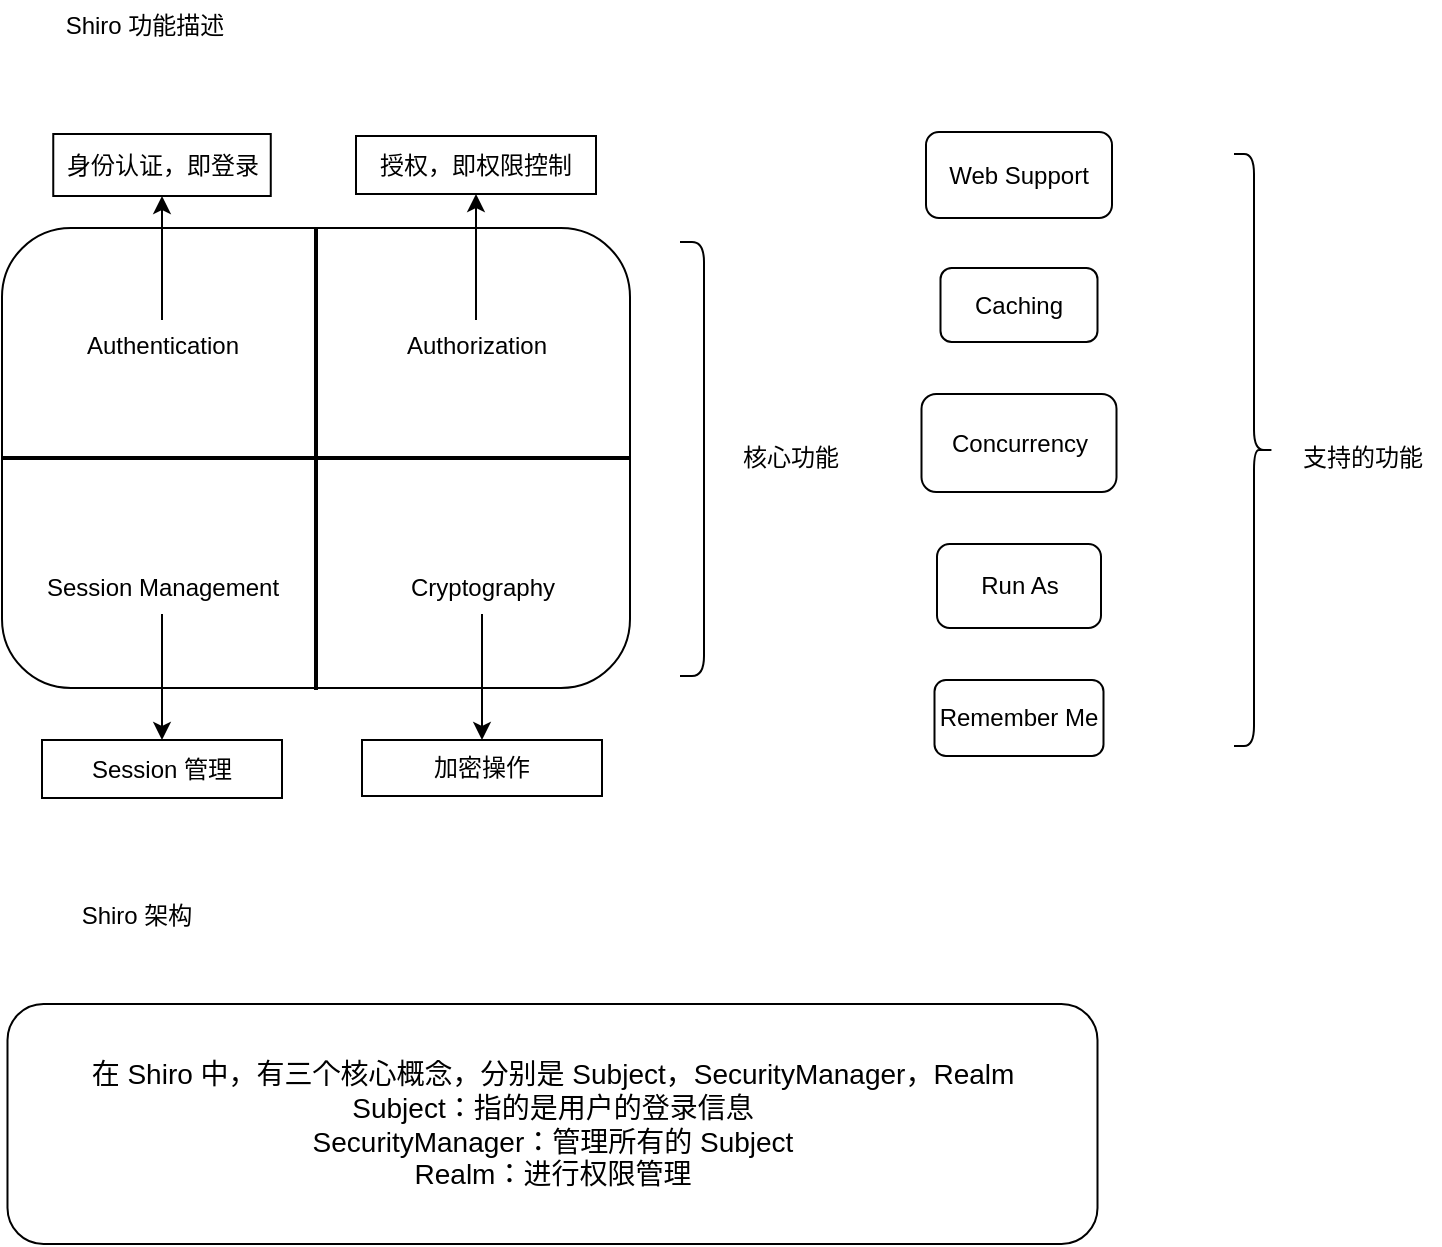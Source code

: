 <mxfile version="24.6.5" type="github">
  <diagram name="第 1 页" id="Gfysoyu4KD15PqfEOMr1">
    <mxGraphModel dx="1221" dy="759" grid="0" gridSize="10" guides="1" tooltips="1" connect="1" arrows="1" fold="1" page="1" pageScale="1" pageWidth="827" pageHeight="1169" math="0" shadow="0">
      <root>
        <mxCell id="0" />
        <mxCell id="1" parent="0" />
        <mxCell id="yyf3aO6bY6qEZeCbPNUT-1" value="" style="rounded=1;whiteSpace=wrap;html=1;" vertex="1" parent="1">
          <mxGeometry x="24" y="151" width="314" height="230" as="geometry" />
        </mxCell>
        <mxCell id="yyf3aO6bY6qEZeCbPNUT-2" value="" style="line;strokeWidth=2;html=1;" vertex="1" parent="1">
          <mxGeometry x="24" y="261" width="314" height="10" as="geometry" />
        </mxCell>
        <mxCell id="yyf3aO6bY6qEZeCbPNUT-3" value="" style="line;strokeWidth=2;direction=south;html=1;" vertex="1" parent="1">
          <mxGeometry x="176" y="151" width="10" height="231" as="geometry" />
        </mxCell>
        <mxCell id="yyf3aO6bY6qEZeCbPNUT-9" value="" style="edgeStyle=orthogonalEdgeStyle;rounded=0;orthogonalLoop=1;jettySize=auto;html=1;" edge="1" parent="1" source="yyf3aO6bY6qEZeCbPNUT-4" target="yyf3aO6bY6qEZeCbPNUT-8">
          <mxGeometry relative="1" as="geometry" />
        </mxCell>
        <mxCell id="yyf3aO6bY6qEZeCbPNUT-4" value="Authentication" style="text;html=1;align=center;verticalAlign=middle;resizable=0;points=[];autosize=1;strokeColor=none;fillColor=none;" vertex="1" parent="1">
          <mxGeometry x="57" y="197" width="94" height="26" as="geometry" />
        </mxCell>
        <mxCell id="yyf3aO6bY6qEZeCbPNUT-11" value="" style="edgeStyle=orthogonalEdgeStyle;rounded=0;orthogonalLoop=1;jettySize=auto;html=1;" edge="1" parent="1" source="yyf3aO6bY6qEZeCbPNUT-5" target="yyf3aO6bY6qEZeCbPNUT-10">
          <mxGeometry relative="1" as="geometry" />
        </mxCell>
        <mxCell id="yyf3aO6bY6qEZeCbPNUT-5" value="Authorization" style="text;html=1;align=center;verticalAlign=middle;resizable=0;points=[];autosize=1;strokeColor=none;fillColor=none;" vertex="1" parent="1">
          <mxGeometry x="217" y="197" width="88" height="26" as="geometry" />
        </mxCell>
        <mxCell id="yyf3aO6bY6qEZeCbPNUT-15" value="" style="edgeStyle=orthogonalEdgeStyle;rounded=0;orthogonalLoop=1;jettySize=auto;html=1;" edge="1" parent="1" source="yyf3aO6bY6qEZeCbPNUT-6" target="yyf3aO6bY6qEZeCbPNUT-14">
          <mxGeometry relative="1" as="geometry" />
        </mxCell>
        <mxCell id="yyf3aO6bY6qEZeCbPNUT-6" value="Session Management" style="text;html=1;align=center;verticalAlign=middle;resizable=0;points=[];autosize=1;strokeColor=none;fillColor=none;" vertex="1" parent="1">
          <mxGeometry x="37" y="318" width="134" height="26" as="geometry" />
        </mxCell>
        <mxCell id="yyf3aO6bY6qEZeCbPNUT-17" value="" style="edgeStyle=orthogonalEdgeStyle;rounded=0;orthogonalLoop=1;jettySize=auto;html=1;" edge="1" parent="1" source="yyf3aO6bY6qEZeCbPNUT-7" target="yyf3aO6bY6qEZeCbPNUT-16">
          <mxGeometry relative="1" as="geometry" />
        </mxCell>
        <mxCell id="yyf3aO6bY6qEZeCbPNUT-7" value="Cryptography" style="text;html=1;align=center;verticalAlign=middle;resizable=0;points=[];autosize=1;strokeColor=none;fillColor=none;" vertex="1" parent="1">
          <mxGeometry x="219" y="318" width="90" height="26" as="geometry" />
        </mxCell>
        <mxCell id="yyf3aO6bY6qEZeCbPNUT-8" value="身份认证，即登录" style="whiteSpace=wrap;html=1;" vertex="1" parent="1">
          <mxGeometry x="49.63" y="104" width="108.75" height="31" as="geometry" />
        </mxCell>
        <mxCell id="yyf3aO6bY6qEZeCbPNUT-10" value="授权，即权限控制" style="whiteSpace=wrap;html=1;" vertex="1" parent="1">
          <mxGeometry x="201" y="105" width="120" height="29" as="geometry" />
        </mxCell>
        <mxCell id="yyf3aO6bY6qEZeCbPNUT-14" value="Session 管理" style="whiteSpace=wrap;html=1;" vertex="1" parent="1">
          <mxGeometry x="44" y="407" width="120" height="29" as="geometry" />
        </mxCell>
        <mxCell id="yyf3aO6bY6qEZeCbPNUT-16" value="加密操作" style="whiteSpace=wrap;html=1;" vertex="1" parent="1">
          <mxGeometry x="204" y="407" width="120" height="28" as="geometry" />
        </mxCell>
        <mxCell id="yyf3aO6bY6qEZeCbPNUT-18" value="" style="shape=curlyBracket;whiteSpace=wrap;html=1;rounded=1;flipH=1;labelPosition=right;verticalLabelPosition=middle;align=left;verticalAlign=middle;size=0;" vertex="1" parent="1">
          <mxGeometry x="363" y="158" width="12" height="217" as="geometry" />
        </mxCell>
        <mxCell id="yyf3aO6bY6qEZeCbPNUT-19" value="核心功能" style="text;html=1;align=center;verticalAlign=middle;resizable=0;points=[];autosize=1;strokeColor=none;fillColor=none;" vertex="1" parent="1">
          <mxGeometry x="385" y="253" width="66" height="26" as="geometry" />
        </mxCell>
        <mxCell id="yyf3aO6bY6qEZeCbPNUT-20" value="Web Support" style="rounded=1;whiteSpace=wrap;html=1;" vertex="1" parent="1">
          <mxGeometry x="486" y="103" width="93" height="43" as="geometry" />
        </mxCell>
        <mxCell id="yyf3aO6bY6qEZeCbPNUT-21" value="Caching" style="rounded=1;whiteSpace=wrap;html=1;" vertex="1" parent="1">
          <mxGeometry x="493.25" y="171" width="78.5" height="37" as="geometry" />
        </mxCell>
        <mxCell id="yyf3aO6bY6qEZeCbPNUT-22" value="Concurrency" style="rounded=1;whiteSpace=wrap;html=1;" vertex="1" parent="1">
          <mxGeometry x="483.75" y="234" width="97.5" height="49" as="geometry" />
        </mxCell>
        <mxCell id="yyf3aO6bY6qEZeCbPNUT-23" value="Run As" style="rounded=1;whiteSpace=wrap;html=1;" vertex="1" parent="1">
          <mxGeometry x="491.5" y="309" width="82" height="42" as="geometry" />
        </mxCell>
        <mxCell id="yyf3aO6bY6qEZeCbPNUT-24" value="Remember Me" style="rounded=1;whiteSpace=wrap;html=1;" vertex="1" parent="1">
          <mxGeometry x="490.25" y="377" width="84.5" height="38" as="geometry" />
        </mxCell>
        <mxCell id="yyf3aO6bY6qEZeCbPNUT-25" value="" style="shape=curlyBracket;whiteSpace=wrap;html=1;rounded=1;flipH=1;labelPosition=right;verticalLabelPosition=middle;align=left;verticalAlign=middle;" vertex="1" parent="1">
          <mxGeometry x="640" y="114" width="20" height="296" as="geometry" />
        </mxCell>
        <mxCell id="yyf3aO6bY6qEZeCbPNUT-26" value="支持的功能" style="text;html=1;align=center;verticalAlign=middle;resizable=0;points=[];autosize=1;strokeColor=none;fillColor=none;" vertex="1" parent="1">
          <mxGeometry x="665" y="253" width="78" height="26" as="geometry" />
        </mxCell>
        <mxCell id="yyf3aO6bY6qEZeCbPNUT-27" value="Shiro 功能描述" style="text;html=1;align=center;verticalAlign=middle;resizable=0;points=[];autosize=1;strokeColor=none;fillColor=none;" vertex="1" parent="1">
          <mxGeometry x="46" y="37" width="97" height="26" as="geometry" />
        </mxCell>
        <mxCell id="yyf3aO6bY6qEZeCbPNUT-28" value="Shiro 架构" style="text;html=1;align=center;verticalAlign=middle;resizable=0;points=[];autosize=1;strokeColor=none;fillColor=none;" vertex="1" parent="1">
          <mxGeometry x="54" y="482" width="73" height="26" as="geometry" />
        </mxCell>
        <mxCell id="yyf3aO6bY6qEZeCbPNUT-29" value="&lt;font style=&quot;font-size: 14px;&quot;&gt;在 Shiro 中，有三个核心概念，分别是 Subject，SecurityManager，Realm&lt;/font&gt;&lt;div style=&quot;font-size: 14px;&quot;&gt;&lt;font style=&quot;font-size: 14px;&quot;&gt;Subject：指的是用户的登录信息&lt;/font&gt;&lt;/div&gt;&lt;div style=&quot;font-size: 14px;&quot;&gt;&lt;font style=&quot;font-size: 14px;&quot;&gt;SecurityManager：管理所有的 Subject&lt;/font&gt;&lt;/div&gt;&lt;div style=&quot;font-size: 14px;&quot;&gt;&lt;font style=&quot;font-size: 14px;&quot;&gt;Realm：进行权限管理&lt;/font&gt;&lt;/div&gt;" style="rounded=1;whiteSpace=wrap;html=1;" vertex="1" parent="1">
          <mxGeometry x="26.75" y="539" width="545" height="120" as="geometry" />
        </mxCell>
      </root>
    </mxGraphModel>
  </diagram>
</mxfile>

